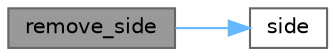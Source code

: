 digraph "remove_side"
{
 // LATEX_PDF_SIZE
  bgcolor="transparent";
  edge [fontname=Helvetica,fontsize=10,labelfontname=Helvetica,labelfontsize=10];
  node [fontname=Helvetica,fontsize=10,shape=box,height=0.2,width=0.4];
  rankdir="LR";
  Node1 [label="remove_side",height=0.2,width=0.4,color="gray40", fillcolor="grey60", style="filled", fontcolor="black",tooltip="Removes the vertices on one side of the line segment p and p1 of the polygon Lf."];
  Node1 -> Node2 [color="steelblue1",style="solid"];
  Node2 [label="side",height=0.2,width=0.4,color="grey40", fillcolor="white", style="filled",URL="$main2_8cpp.html#a317f74c96633162ddfca8f4fdcb926ea",tooltip="This function checks if a point is on the right side or left side or on the given line."];
}
